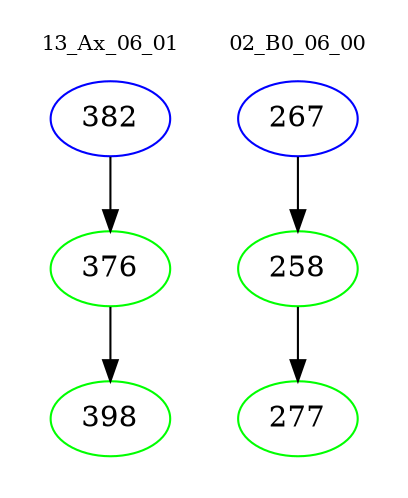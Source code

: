digraph{
subgraph cluster_0 {
color = white
label = "13_Ax_06_01";
fontsize=10;
T0_382 [label="382", color="blue"]
T0_382 -> T0_376 [color="black"]
T0_376 [label="376", color="green"]
T0_376 -> T0_398 [color="black"]
T0_398 [label="398", color="green"]
}
subgraph cluster_1 {
color = white
label = "02_B0_06_00";
fontsize=10;
T1_267 [label="267", color="blue"]
T1_267 -> T1_258 [color="black"]
T1_258 [label="258", color="green"]
T1_258 -> T1_277 [color="black"]
T1_277 [label="277", color="green"]
}
}
